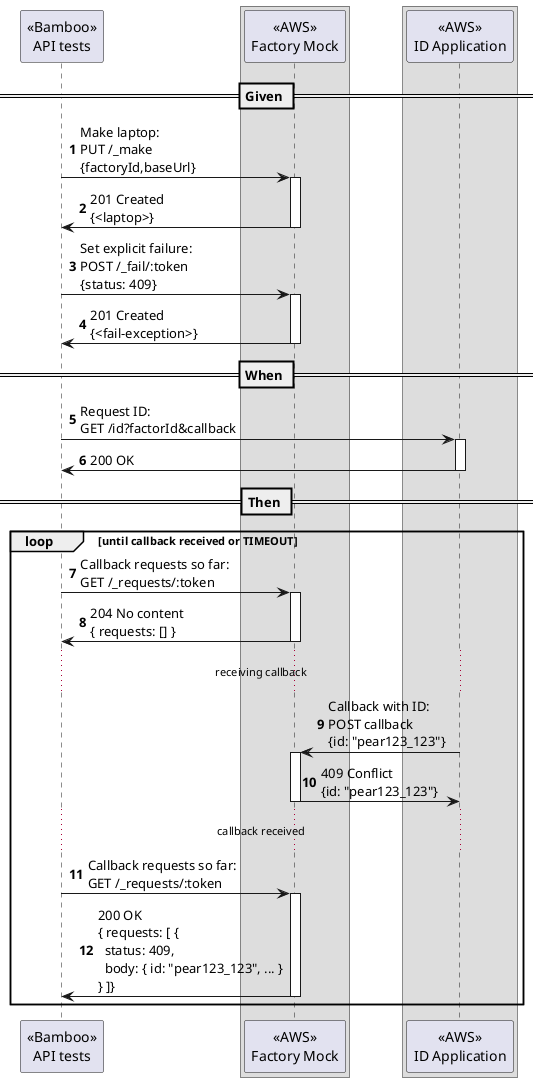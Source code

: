 @startuml Negative / Fail
box
participant "<<AWS>>\nID Application" as ID order 30
end box

participant "<<Bamboo>>\nAPI tests" as API order 10

box
participant "<<AWS>>\nFactory Mock" as Factory order 20
end box

autonumber

== Given ==

API -> Factory : Make laptop:\nPUT /_make\n{factoryId,baseUrl}
activate Factory
Factory -> API : 201 Created\n{<laptop>}
deactivate Factory

API -> Factory : Set explicit failure:\nPOST /_fail/:token\n{status: 409}
activate Factory
Factory -> API : 201 Created\n{<fail-exception>}
deactivate Factory

== When ==

API -> ID : Request ID:\nGET /id?factorId&callback
activate ID
ID -> API : 200 OK
deactivate ID

== Then ==

loop until callback received or TIMEOUT
    API -> Factory : Callback requests so far:\nGET /_requests/:token
    activate Factory
    Factory -> API : 204 No content\n{ requests: [] }
    deactivate Factory

    ...receiving callback...
    ID -> Factory : Callback with ID:\nPOST callback\n{id: "pear123_123"}
    activate Factory
    Factory -> ID : 409 Conflict\n{id: "pear123_123"}
    deactivate Factory
    ...callback received...

    API -> Factory : Callback requests so far:\nGET /_requests/:token
    activate Factory
    Factory -> API : 200 OK\n{ requests: [ {\n  status: 409,\n  body: { id: "pear123_123", ... }\n} ]}
    deactivate Factory

end
@enduml